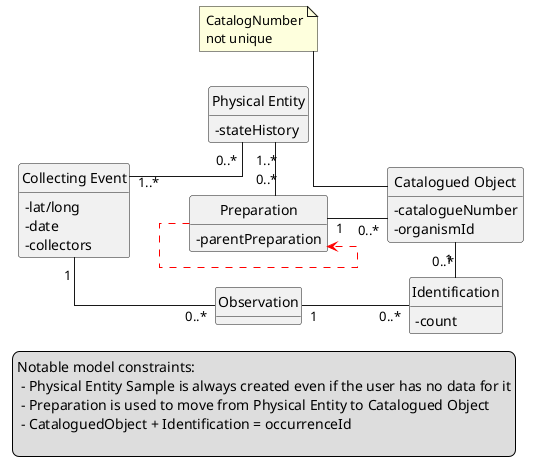 @startuml
left to right direction

skinparam classAttributeIconSize 0

hide circle
hide methods

class "Collecting Event" as ce {
-lat/long
-date
-collectors
}

class "Physical Entity" as pe {
-stateHistory
}

class "Observation" as obs {
}

skinparam linetype spline

class "Catalogued Object" as co {
-catalogueNumber
-organismId
}

note "CatalogNumber\nnot unique" as NU

class "Identification" as identification{
-count
}

class "Preparation" as preparation{
-parentPreparation
}

ce "1..* " -- "0..*" pe
ce "1 " -- "0..*" obs
preparation "1 " -- "0..*" co
skinparam linetype ortho
co "1 " - "0..*" identification
pe "1..*" - "0..*" preparation
co -up-> NU
preparation -[#red,dashed]-> preparation
obs "1 " -- "0..*" identification

legend right
Notable model constraints:
 - Physical Entity Sample is always created even if the user has no data for it
 - Preparation is used to move from Physical Entity to Catalogued Object
 - CataloguedObject + Identification = occurrenceId

endlegend
@enduml
